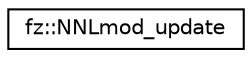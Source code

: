 digraph "Graphical Class Hierarchy"
{
 // LATEX_PDF_SIZE
  edge [fontname="Helvetica",fontsize="10",labelfontname="Helvetica",labelfontsize="10"];
  node [fontname="Helvetica",fontsize="10",shape=record];
  rankdir="LR";
  Node0 [label="fz::NNLmod_update",height=0.2,width=0.4,color="black", fillcolor="white", style="filled",URL="$structfz_1_1NNLmod__update.html",tooltip=" "];
}
